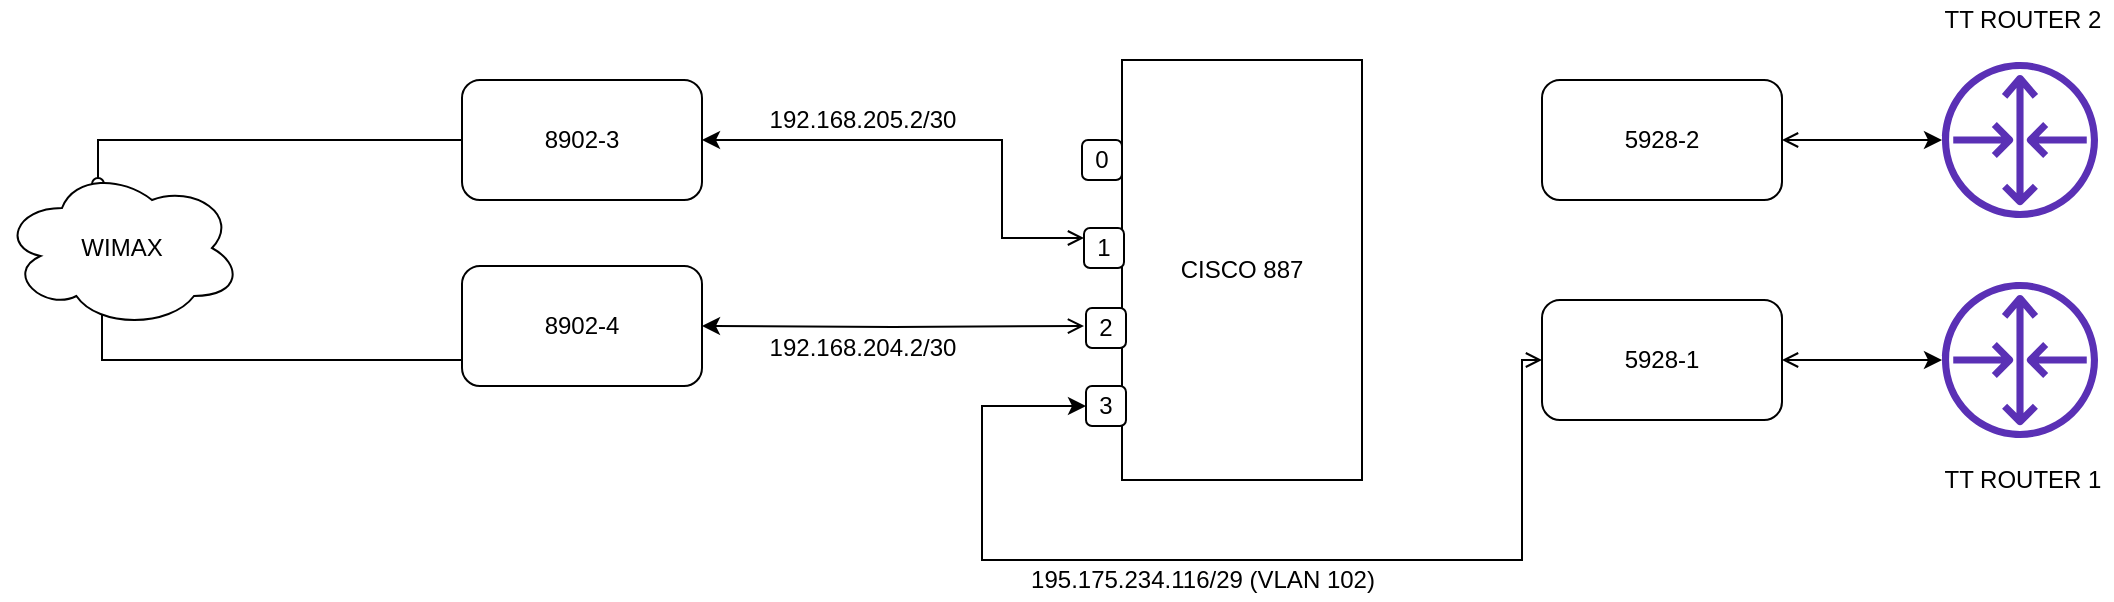 <mxfile version="14.6.9" type="github">
  <diagram id="zndAgrbTjPdFZoj1QIVZ" name="Page-1">
    <mxGraphModel dx="1117" dy="589" grid="1" gridSize="10" guides="1" tooltips="1" connect="1" arrows="1" fold="1" page="1" pageScale="1" pageWidth="1169" pageHeight="827" math="0" shadow="0">
      <root>
        <mxCell id="0" />
        <mxCell id="1" parent="0" />
        <mxCell id="D1OwaZJVm97ElIExEvXW-1" value="CISCO 887" style="rounded=0;whiteSpace=wrap;html=1;" vertex="1" parent="1">
          <mxGeometry x="600" y="350" width="120" height="210" as="geometry" />
        </mxCell>
        <mxCell id="D1OwaZJVm97ElIExEvXW-9" style="edgeStyle=orthogonalEdgeStyle;rounded=0;orthogonalLoop=1;jettySize=auto;html=1;exitX=0;exitY=0.25;exitDx=0;exitDy=0;entryX=1;entryY=0.5;entryDx=0;entryDy=0;startArrow=open;startFill=0;" edge="1" parent="1" source="D1OwaZJVm97ElIExEvXW-4" target="D1OwaZJVm97ElIExEvXW-7">
          <mxGeometry relative="1" as="geometry">
            <Array as="points">
              <mxPoint x="540" y="439" />
              <mxPoint x="540" y="390" />
            </Array>
          </mxGeometry>
        </mxCell>
        <mxCell id="D1OwaZJVm97ElIExEvXW-2" value="0" style="rounded=1;whiteSpace=wrap;html=1;" vertex="1" parent="1">
          <mxGeometry x="580" y="390" width="20" height="20" as="geometry" />
        </mxCell>
        <mxCell id="D1OwaZJVm97ElIExEvXW-10" style="edgeStyle=orthogonalEdgeStyle;rounded=0;orthogonalLoop=1;jettySize=auto;html=1;entryX=1;entryY=0.5;entryDx=0;entryDy=0;startArrow=open;startFill=0;" edge="1" parent="1" target="D1OwaZJVm97ElIExEvXW-8">
          <mxGeometry relative="1" as="geometry">
            <mxPoint x="581" y="483" as="sourcePoint" />
          </mxGeometry>
        </mxCell>
        <mxCell id="D1OwaZJVm97ElIExEvXW-4" value="1" style="rounded=1;whiteSpace=wrap;html=1;" vertex="1" parent="1">
          <mxGeometry x="581" y="434" width="20" height="20" as="geometry" />
        </mxCell>
        <mxCell id="D1OwaZJVm97ElIExEvXW-5" value="2" style="rounded=1;whiteSpace=wrap;html=1;" vertex="1" parent="1">
          <mxGeometry x="582" y="474" width="20" height="20" as="geometry" />
        </mxCell>
        <mxCell id="D1OwaZJVm97ElIExEvXW-6" value="3" style="rounded=1;whiteSpace=wrap;html=1;" vertex="1" parent="1">
          <mxGeometry x="582" y="513" width="20" height="20" as="geometry" />
        </mxCell>
        <mxCell id="D1OwaZJVm97ElIExEvXW-25" style="edgeStyle=orthogonalEdgeStyle;rounded=0;orthogonalLoop=1;jettySize=auto;html=1;exitX=0;exitY=0.5;exitDx=0;exitDy=0;entryX=0.4;entryY=0.1;entryDx=0;entryDy=0;entryPerimeter=0;endArrow=oval;endFill=0;" edge="1" parent="1" source="D1OwaZJVm97ElIExEvXW-7" target="D1OwaZJVm97ElIExEvXW-24">
          <mxGeometry relative="1" as="geometry">
            <Array as="points">
              <mxPoint x="88" y="390" />
            </Array>
          </mxGeometry>
        </mxCell>
        <mxCell id="D1OwaZJVm97ElIExEvXW-7" value="8902-3" style="rounded=1;whiteSpace=wrap;html=1;" vertex="1" parent="1">
          <mxGeometry x="270" y="360" width="120" height="60" as="geometry" />
        </mxCell>
        <mxCell id="D1OwaZJVm97ElIExEvXW-26" style="edgeStyle=orthogonalEdgeStyle;rounded=0;orthogonalLoop=1;jettySize=auto;html=1;exitX=0;exitY=0.5;exitDx=0;exitDy=0;entryX=0.31;entryY=0.8;entryDx=0;entryDy=0;entryPerimeter=0;" edge="1" parent="1" source="D1OwaZJVm97ElIExEvXW-8" target="D1OwaZJVm97ElIExEvXW-24">
          <mxGeometry relative="1" as="geometry">
            <Array as="points">
              <mxPoint x="270" y="500" />
              <mxPoint x="90" y="500" />
              <mxPoint x="90" y="468" />
            </Array>
          </mxGeometry>
        </mxCell>
        <mxCell id="D1OwaZJVm97ElIExEvXW-8" value="8902-4" style="rounded=1;whiteSpace=wrap;html=1;" vertex="1" parent="1">
          <mxGeometry x="270" y="453" width="120" height="60" as="geometry" />
        </mxCell>
        <mxCell id="D1OwaZJVm97ElIExEvXW-18" style="edgeStyle=orthogonalEdgeStyle;rounded=0;orthogonalLoop=1;jettySize=auto;html=1;exitX=1;exitY=0.5;exitDx=0;exitDy=0;startArrow=open;startFill=0;" edge="1" parent="1" source="D1OwaZJVm97ElIExEvXW-11" target="D1OwaZJVm97ElIExEvXW-15">
          <mxGeometry relative="1" as="geometry" />
        </mxCell>
        <mxCell id="D1OwaZJVm97ElIExEvXW-11" value="5928-2" style="rounded=1;whiteSpace=wrap;html=1;" vertex="1" parent="1">
          <mxGeometry x="810" y="360" width="120" height="60" as="geometry" />
        </mxCell>
        <mxCell id="D1OwaZJVm97ElIExEvXW-13" style="edgeStyle=orthogonalEdgeStyle;rounded=0;orthogonalLoop=1;jettySize=auto;html=1;exitX=0;exitY=0.5;exitDx=0;exitDy=0;entryX=0;entryY=0.5;entryDx=0;entryDy=0;startArrow=open;startFill=0;" edge="1" parent="1" source="D1OwaZJVm97ElIExEvXW-12" target="D1OwaZJVm97ElIExEvXW-6">
          <mxGeometry relative="1" as="geometry">
            <mxPoint x="550" y="520" as="targetPoint" />
            <Array as="points">
              <mxPoint x="800" y="500" />
              <mxPoint x="800" y="600" />
              <mxPoint x="530" y="600" />
              <mxPoint x="530" y="523" />
            </Array>
          </mxGeometry>
        </mxCell>
        <mxCell id="D1OwaZJVm97ElIExEvXW-17" style="edgeStyle=orthogonalEdgeStyle;rounded=0;orthogonalLoop=1;jettySize=auto;html=1;exitX=1;exitY=0.5;exitDx=0;exitDy=0;startArrow=open;startFill=0;" edge="1" parent="1" source="D1OwaZJVm97ElIExEvXW-12" target="D1OwaZJVm97ElIExEvXW-16">
          <mxGeometry relative="1" as="geometry" />
        </mxCell>
        <mxCell id="D1OwaZJVm97ElIExEvXW-12" value="5928-1" style="rounded=1;whiteSpace=wrap;html=1;" vertex="1" parent="1">
          <mxGeometry x="810" y="470" width="120" height="60" as="geometry" />
        </mxCell>
        <mxCell id="D1OwaZJVm97ElIExEvXW-15" value="" style="outlineConnect=0;fontColor=#232F3E;gradientColor=none;fillColor=#5A30B5;strokeColor=none;dashed=0;verticalLabelPosition=bottom;verticalAlign=top;align=center;html=1;fontSize=12;fontStyle=0;aspect=fixed;pointerEvents=1;shape=mxgraph.aws4.router;" vertex="1" parent="1">
          <mxGeometry x="1010" y="351" width="78" height="78" as="geometry" />
        </mxCell>
        <mxCell id="D1OwaZJVm97ElIExEvXW-16" value="" style="outlineConnect=0;fontColor=#232F3E;gradientColor=none;fillColor=#5A30B5;strokeColor=none;dashed=0;verticalLabelPosition=bottom;verticalAlign=top;align=center;html=1;fontSize=12;fontStyle=0;aspect=fixed;pointerEvents=1;shape=mxgraph.aws4.router;" vertex="1" parent="1">
          <mxGeometry x="1010" y="461" width="78" height="78" as="geometry" />
        </mxCell>
        <mxCell id="D1OwaZJVm97ElIExEvXW-19" value="TT ROUTER 1" style="text;html=1;align=center;verticalAlign=middle;resizable=0;points=[];autosize=1;strokeColor=none;" vertex="1" parent="1">
          <mxGeometry x="1005" y="550" width="90" height="20" as="geometry" />
        </mxCell>
        <mxCell id="D1OwaZJVm97ElIExEvXW-20" value="TT ROUTER 2" style="text;html=1;align=center;verticalAlign=middle;resizable=0;points=[];autosize=1;strokeColor=none;" vertex="1" parent="1">
          <mxGeometry x="1005" y="320" width="90" height="20" as="geometry" />
        </mxCell>
        <mxCell id="D1OwaZJVm97ElIExEvXW-21" value="192.168.205.2/30" style="text;html=1;align=center;verticalAlign=middle;resizable=0;points=[];autosize=1;strokeColor=none;" vertex="1" parent="1">
          <mxGeometry x="415" y="370" width="110" height="20" as="geometry" />
        </mxCell>
        <mxCell id="D1OwaZJVm97ElIExEvXW-22" value="192.168.204.2/30" style="text;html=1;align=center;verticalAlign=middle;resizable=0;points=[];autosize=1;strokeColor=none;" vertex="1" parent="1">
          <mxGeometry x="415" y="484" width="110" height="20" as="geometry" />
        </mxCell>
        <mxCell id="D1OwaZJVm97ElIExEvXW-23" value="195.175.234.116/29 (VLAN 102)" style="text;html=1;align=center;verticalAlign=middle;resizable=0;points=[];autosize=1;strokeColor=none;" vertex="1" parent="1">
          <mxGeometry x="545" y="600" width="190" height="20" as="geometry" />
        </mxCell>
        <mxCell id="D1OwaZJVm97ElIExEvXW-24" value="WIMAX" style="ellipse;shape=cloud;whiteSpace=wrap;html=1;" vertex="1" parent="1">
          <mxGeometry x="40" y="404" width="120" height="80" as="geometry" />
        </mxCell>
      </root>
    </mxGraphModel>
  </diagram>
</mxfile>
